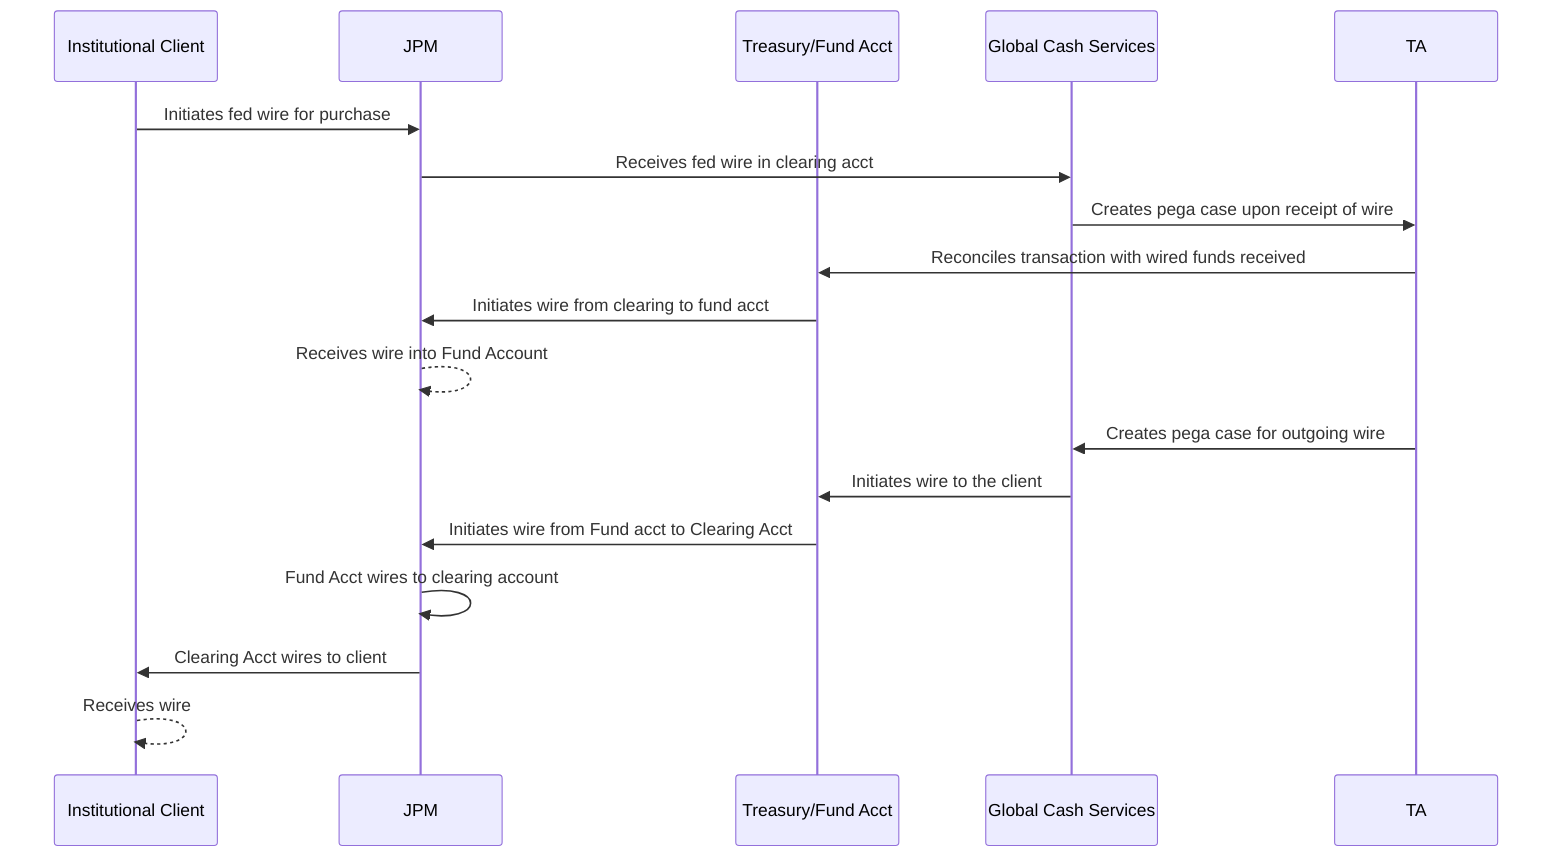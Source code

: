 sequenceDiagram
    participant IC as Institutional Client
    participant JPM
    participant TFA as Treasury/Fund Acct
    participant GCS as Global Cash Services
    participant TA

    %% Purchase Flow
    IC->>JPM: Initiates fed wire for purchase
    JPM->>GCS: Receives fed wire in clearing acct
    GCS->>TA: Creates pega case upon receipt of wire
    TA->>TFA: Reconciles transaction with wired funds received
    TFA->>JPM: Initiates wire from clearing to fund acct
    JPM-->>JPM: Receives wire into Fund Account

    %% Liquidation Flow
    TA->>GCS: Creates pega case for outgoing wire
    GCS->>TFA: Initiates wire to the client
    TFA->>JPM: Initiates wire from Fund acct to Clearing Acct
    JPM->>JPM: Fund Acct wires to clearing account
    JPM->>IC: Clearing Acct wires to client
    IC-->>IC: Receives wire